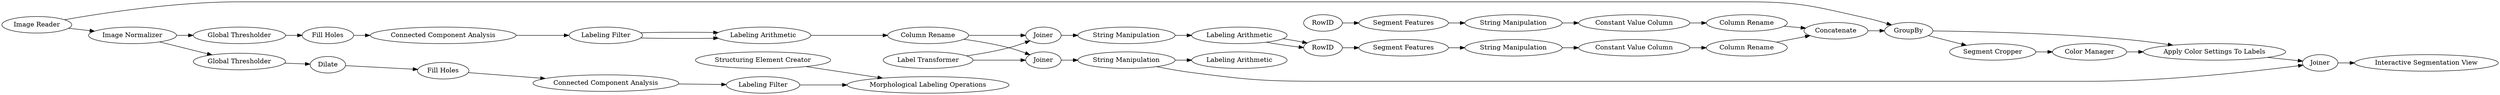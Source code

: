 digraph {
	36 [label="Image Reader"]
	81 [label="Segment Features"]
	164 [label=RowID]
	170 [label=RowID]
	171 [label="Segment Features"]
	172 [label="String Manipulation"]
	183 [label="String Manipulation"]
	194 [label="Column Rename"]
	196 [label="Constant Value Column"]
	197 [label="Constant Value Column"]
	198 [label=Concatenate]
	199 [label="Column Rename"]
	92 [label="Labeling Arithmetic"]
	124 [label="Label Transformer"]
	165 [label=Joiner]
	167 [label="Column Rename"]
	168 [label="Labeling Arithmetic"]
	169 [label=Joiner]
	173 [label="Labeling Arithmetic"]
	174 [label="String Manipulation"]
	175 [label="String Manipulation"]
	41 [label="Global Thresholder"]
	42 [label="Image Normalizer"]
	47 [label="Labeling Filter"]
	48 [label="Morphological Labeling Operations"]
	49 [label="Structuring Element Creator"]
	50 [label="Global Thresholder"]
	52 [label="Connected Component Analysis"]
	53 [label="Labeling Filter"]
	54 [label=Dilate]
	56 [label="Fill Holes"]
	57 [label="Connected Component Analysis"]
	58 [label="Fill Holes"]
	205 [label="Interactive Segmentation View"]
	175 [label="String Manipulation"]
	181 [label=GroupBy]
	190 [label="Color Manager"]
	191 [label="Segment Cropper"]
	192 [label="Apply Color Settings To Labels"]
	204 [label=Joiner]
	81 -> 183
	164 -> 81
	170 -> 171
	171 -> 172
	172 -> 197
	183 -> 196
	194 -> 198
	196 -> 199
	197 -> 194
	199 -> 198
	124 -> 169
	124 -> 165
	165 -> 175
	167 -> 165
	167 -> 169
	168 -> 167
	169 -> 174
	174 -> 173
	175 -> 92
	41 -> 54
	42 -> 41
	42 -> 50
	47 -> 48
	49 -> 48
	50 -> 58
	52 -> 53
	54 -> 56
	56 -> 57
	57 -> 47
	58 -> 52
	175 -> 204
	181 -> 192
	181 -> 191
	190 -> 192
	191 -> 190
	192 -> 204
	36 -> 181
	36 -> 42
	198 -> 181
	173 -> 164
	173 -> 164
	53 -> 168
	53 -> 168
	204 -> 205
	rankdir=LR
}
